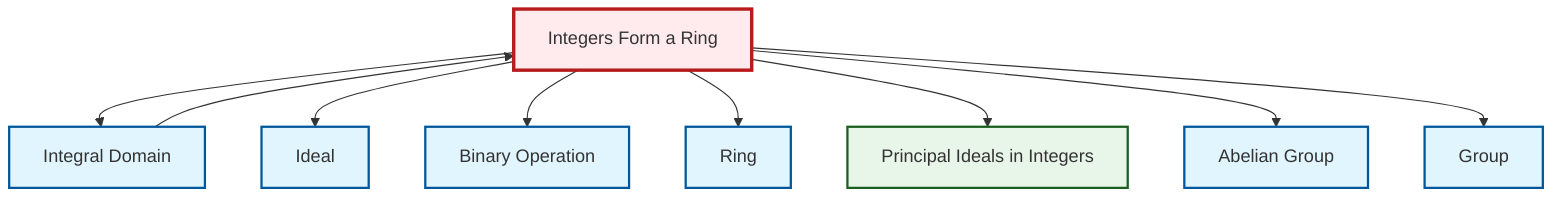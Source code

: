 graph TD
    classDef definition fill:#e1f5fe,stroke:#01579b,stroke-width:2px
    classDef theorem fill:#f3e5f5,stroke:#4a148c,stroke-width:2px
    classDef axiom fill:#fff3e0,stroke:#e65100,stroke-width:2px
    classDef example fill:#e8f5e9,stroke:#1b5e20,stroke-width:2px
    classDef current fill:#ffebee,stroke:#b71c1c,stroke-width:3px
    def-ring["Ring"]:::definition
    def-group["Group"]:::definition
    ex-integers-ring["Integers Form a Ring"]:::example
    ex-principal-ideal["Principal Ideals in Integers"]:::example
    def-binary-operation["Binary Operation"]:::definition
    def-ideal["Ideal"]:::definition
    def-integral-domain["Integral Domain"]:::definition
    def-abelian-group["Abelian Group"]:::definition
    ex-integers-ring --> def-integral-domain
    ex-integers-ring --> def-ideal
    ex-integers-ring --> def-binary-operation
    ex-integers-ring --> def-ring
    ex-integers-ring --> ex-principal-ideal
    def-integral-domain --> ex-integers-ring
    ex-integers-ring --> def-abelian-group
    ex-integers-ring --> def-group
    class ex-integers-ring current